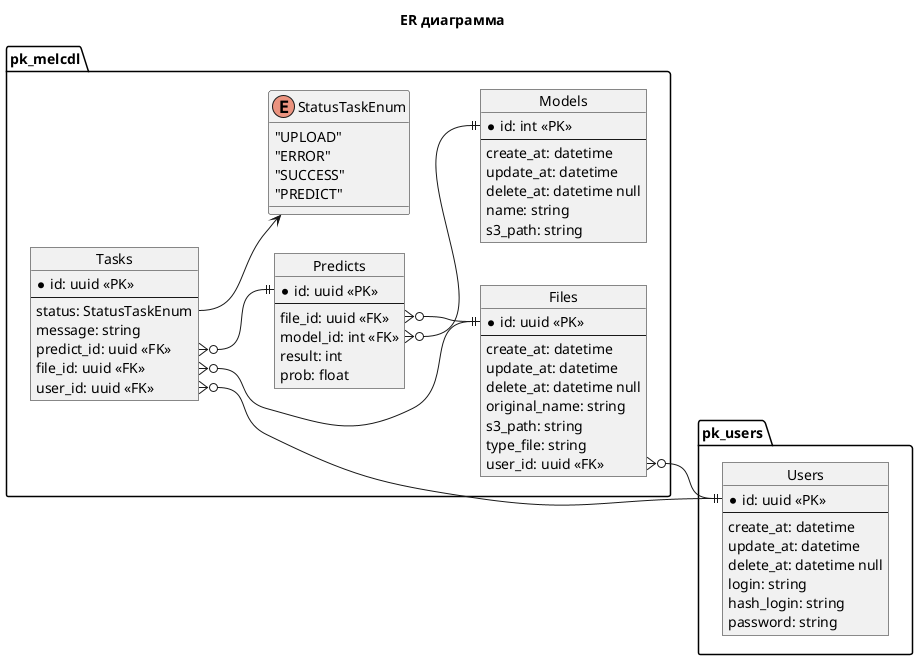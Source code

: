 @startuml to_be

left to right direction
title ER диаграмма

package pk_users {
    object "Users" as users {
        * id: uuid <<PK>>
        --
        create_at: datetime
        update_at: datetime
        delete_at: datetime null
        login: string
        hash_login: string
        password: string
    }
}

package pk_melcdl {
    object "Files" as files {
        * id: uuid <<PK>>
        --
        create_at: datetime
        update_at: datetime
        delete_at: datetime null
        original_name: string
        s3_path: string
        type_file: string
        user_id: uuid <<FK>>
    }


    object "Models" as models {
        * id: int <<PK>>
        --
        create_at: datetime
        update_at: datetime
        delete_at: datetime null
        name: string
        s3_path: string
    }

    object "Predicts" as predicts {
        * id: uuid <<PK>>
        --
        file_id: uuid <<FK>>
        model_id: int <<FK>>
        result: int
        prob: float
    }


    enum "StatusTaskEnum" as status_task {
        "UPLOAD"
        "ERROR"
        "SUCCESS"
        "PREDICT"
    }

    object "Tasks" as tasks {
        * id: uuid <<PK>>
        --
        status: StatusTaskEnum
        message: string
        predict_id: uuid <<FK>>
        file_id: uuid <<FK>>
        user_id: uuid <<FK>>
    }
}

tasks::status --> status_task
tasks::file_id }o--|| files::id
tasks::predict_id }o--|| predicts::id
tasks::user_id }o--|| users::id
files::user_id }o--|| users::id
predicts::file_id }o--|| files::id
predicts::model_id }o--|| models::id

@enduml
